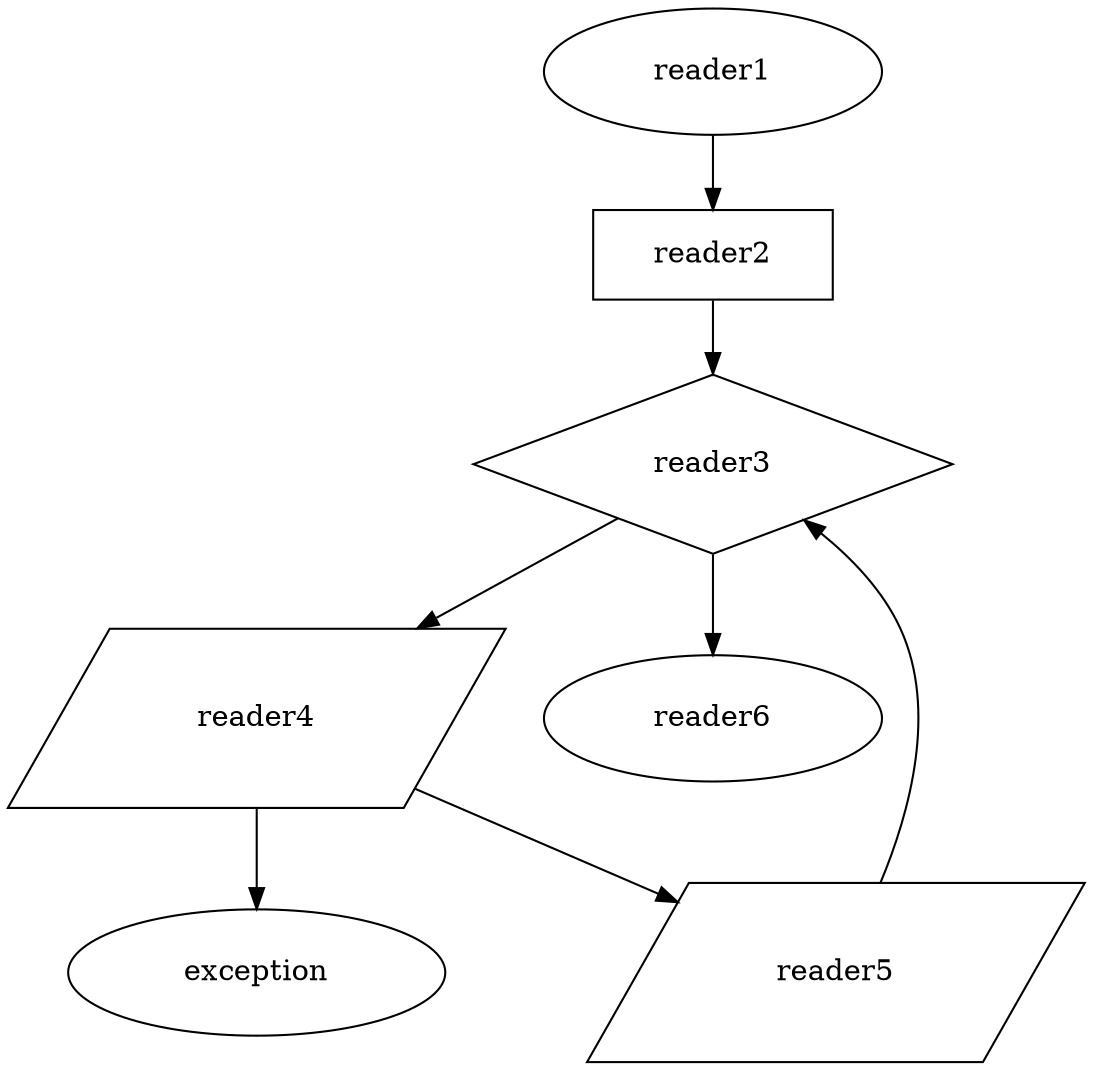 digraph G {
    node    [
        lblstyle="text width=8em,align=center"
        margin=".4,.2"
    ]
    reader1 [
        texlbl="\texttt{call()}"
    ]
    reader2 [
        texlbl="Ustaw zmienną \texttt{reader} na \texttt{null}"
        shape=rect
    ]
    reader1 -> reader2;
    reader3 [
        texlbl="\texttt{reader == null}"
        shape=diamond
    ]
    reader2 -> reader3;
    reader4 [
        texlbl="Spróbuj zczytać linjkę z stdin do zmiennej \texttt{filepath}"
        shape=parallelogram
    ]
    exception [
        texlbl="Zwróć wyjątek"
    ]
    reader4 -> exception [texlbl="Koniec stdin"]
    reader3 -> reader4 [texlbl="true"]
    reader5 [
        texlbl="Spróbuj odczytać plik w ścieżce \texttt{filepath}"
        shape=parallelogram
    ]
    reader4 -> reader5;
    reader5 -> reader3;
    reader6 [
        texlbl="Zwróć \texttt{reader}"
    ]
    reader3 -> reader6 [texlbl="false"]
}
